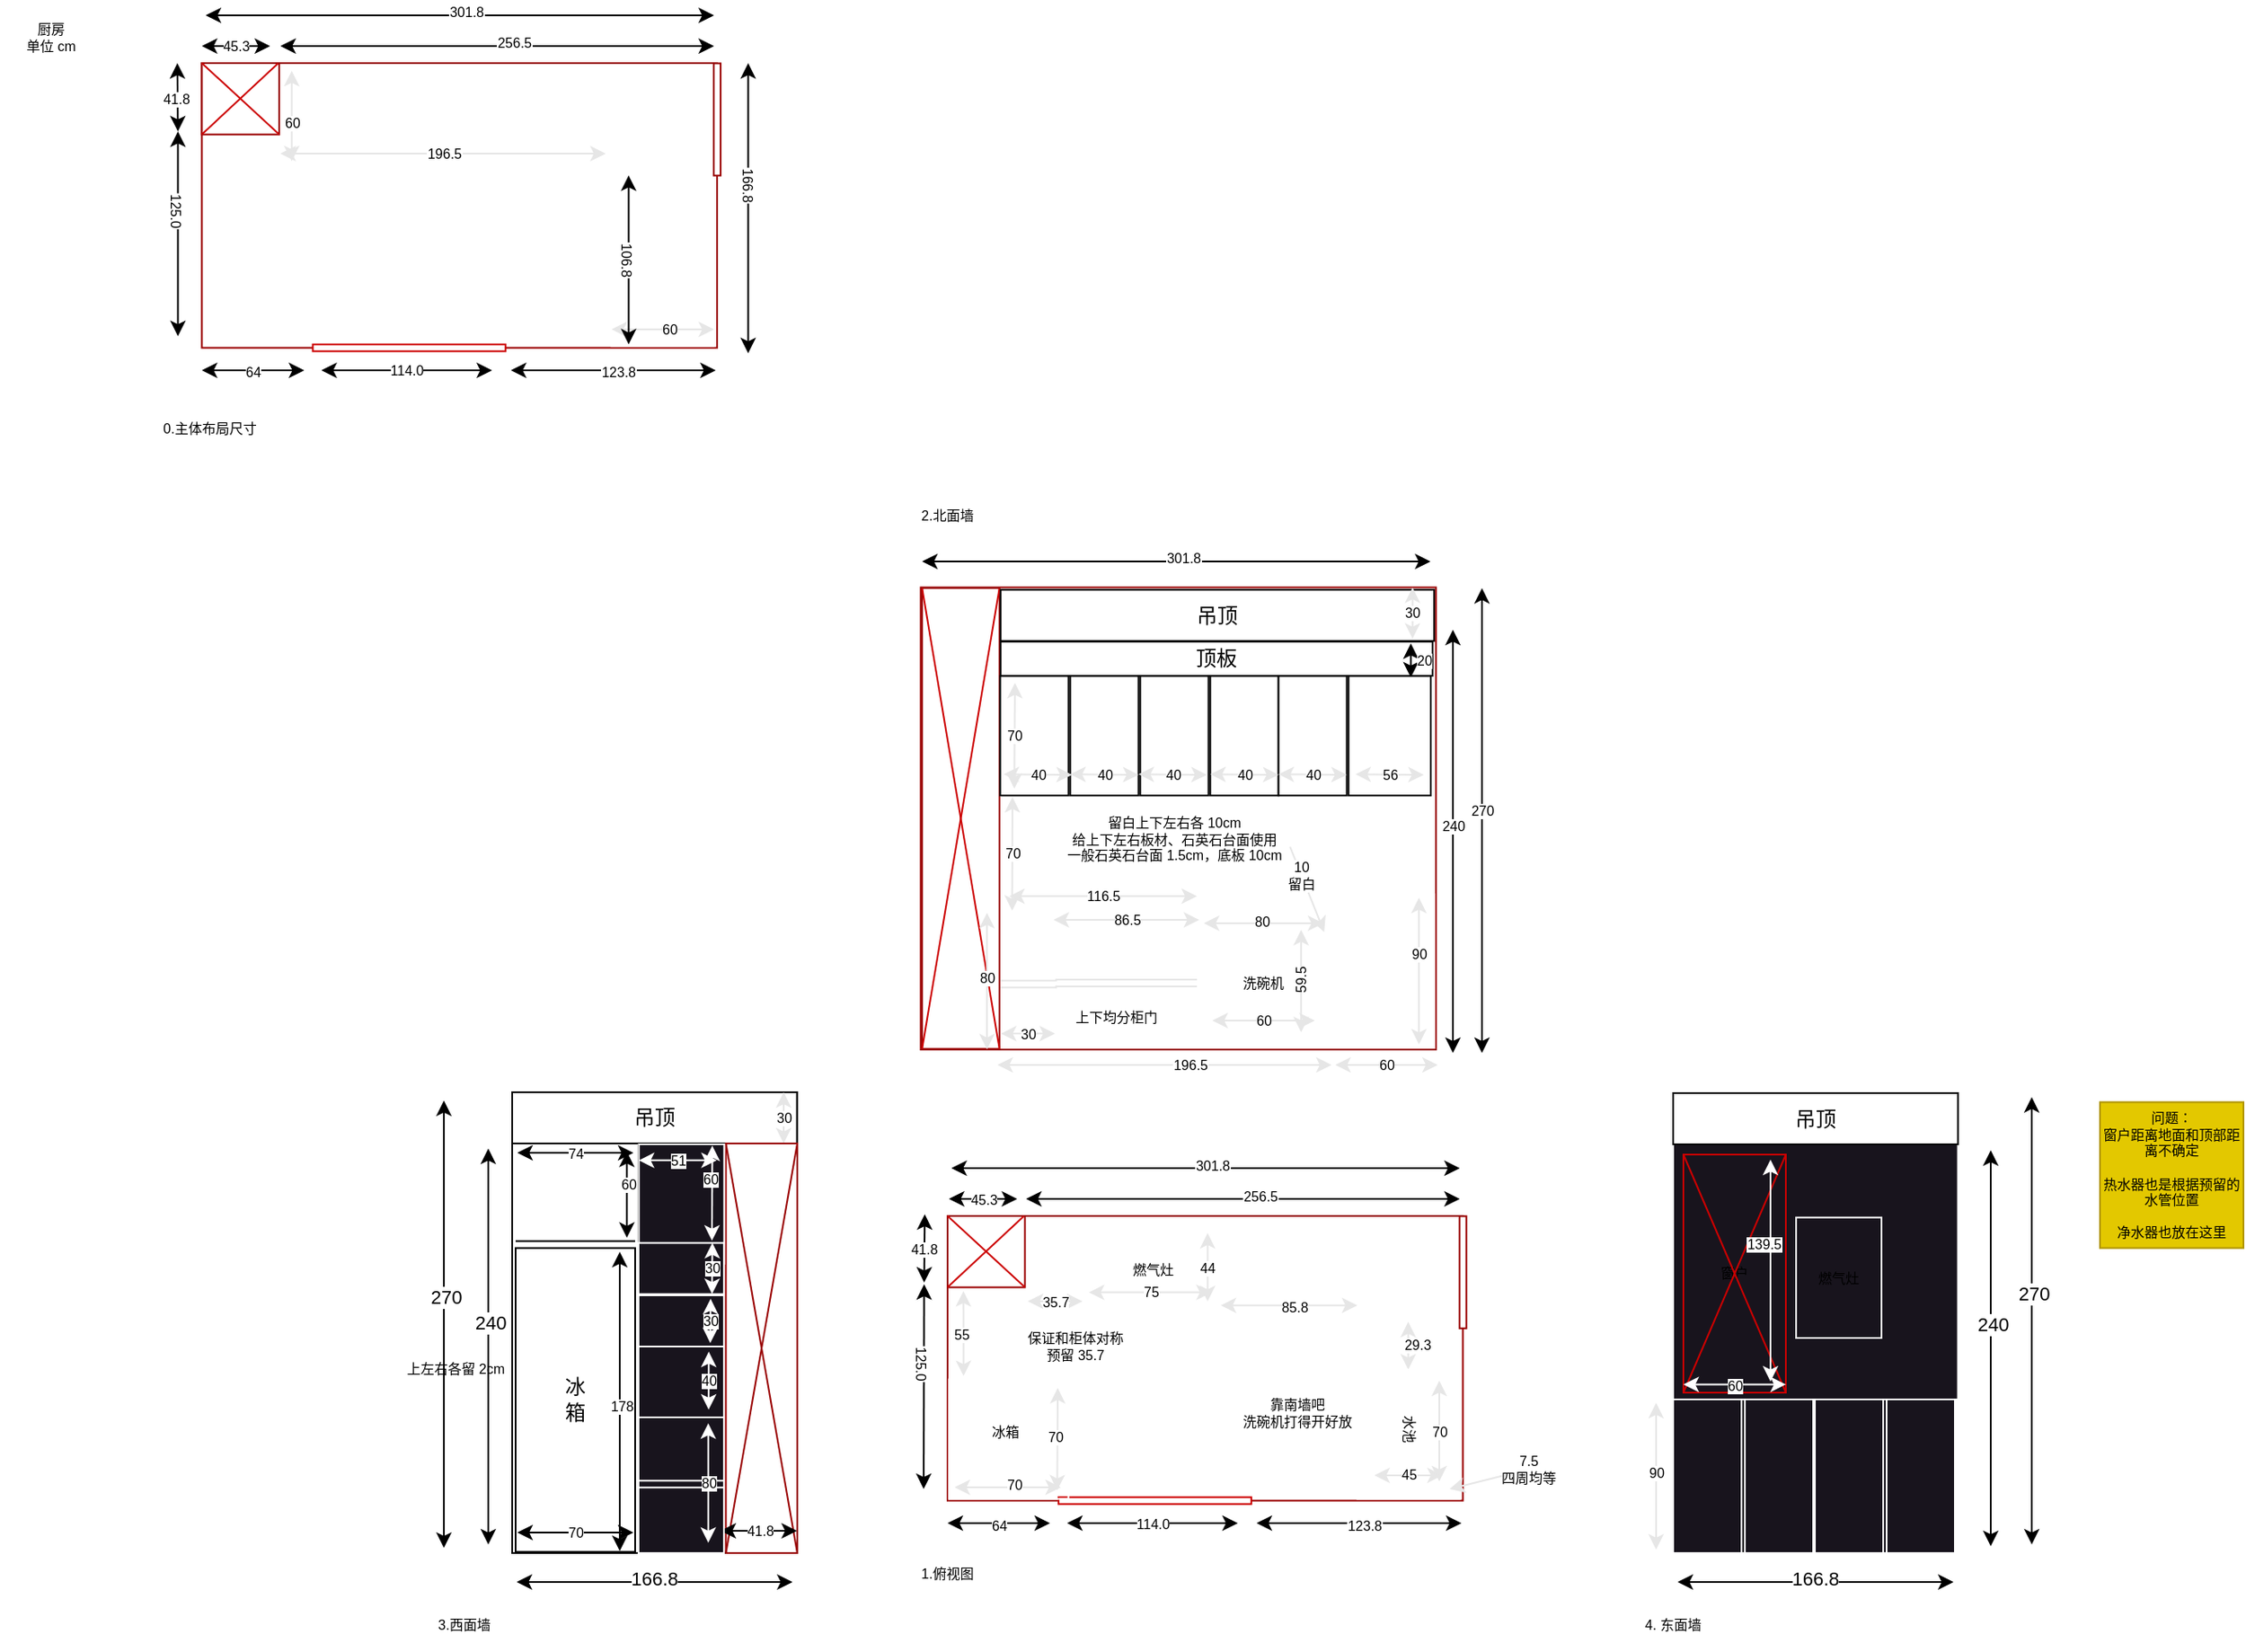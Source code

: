 <mxfile>
    <diagram id="RHcjhhOnquvJtnpEH_JO" name="第 1 页">
        <mxGraphModel dx="1363" dy="1558" grid="1" gridSize="10" guides="1" tooltips="1" connect="1" arrows="1" fold="1" page="1" pageScale="1" pageWidth="827" pageHeight="1169" math="0" shadow="0">
            <root>
                <mxCell id="0"/>
                <mxCell id="1" parent="0"/>
                <mxCell id="208" value="" style="rounded=0;whiteSpace=wrap;html=1;strokeColor=#FFFFFF;fontSize=8;fillColor=none;" parent="1" vertex="1">
                    <mxGeometry x="87.09" y="-103.4" width="30" height="80" as="geometry"/>
                </mxCell>
                <mxCell id="199" value="" style="rounded=0;whiteSpace=wrap;html=1;strokeColor=#FFFFFF;fontSize=8;fillColor=none;movable=1;resizable=1;rotatable=1;deletable=1;editable=1;connectable=1;" parent="1" vertex="1">
                    <mxGeometry x="86.59" y="-103" width="116.5" height="80" as="geometry"/>
                </mxCell>
                <mxCell id="57" value="" style="rounded=0;whiteSpace=wrap;html=1;strokeColor=#FFFFFF;fillColor=none;movable=1;resizable=1;rotatable=1;deletable=1;editable=1;connectable=1;fontSize=8;" parent="1" vertex="1">
                    <mxGeometry x="101" y="76.5" width="254" height="60" as="geometry"/>
                </mxCell>
                <mxCell id="4" value="" style="rounded=0;whiteSpace=wrap;html=1;movable=0;resizable=0;rotatable=0;deletable=0;editable=0;connectable=0;strokeColor=#990000;fillColor=none;fontSize=8;" parent="1" vertex="1">
                    <mxGeometry x="-381.78" y="-600" width="301.8" height="166.8" as="geometry"/>
                </mxCell>
                <mxCell id="45" value="" style="rounded=0;whiteSpace=wrap;html=1;strokeColor=#FFFFFF;fillColor=none;movable=0;resizable=0;rotatable=0;deletable=0;editable=0;connectable=0;fontSize=8;" parent="1" vertex="1">
                    <mxGeometry x="-141.78" y="-599" width="60" height="164.8" as="geometry"/>
                </mxCell>
                <mxCell id="44" value="" style="rounded=0;whiteSpace=wrap;html=1;strokeColor=#FFFFFF;fillColor=none;movable=0;resizable=0;rotatable=0;deletable=0;editable=0;connectable=0;fontSize=8;" parent="1" vertex="1">
                    <mxGeometry x="-335.78" y="-599" width="254" height="60" as="geometry"/>
                </mxCell>
                <mxCell id="3" value="厨房&lt;br style=&quot;font-size: 8px;&quot;&gt;单位 cm" style="text;html=1;strokeColor=none;fillColor=none;align=center;verticalAlign=middle;whiteSpace=wrap;rounded=0;movable=0;resizable=0;rotatable=0;deletable=0;editable=0;connectable=0;fontSize=8;" parent="1" vertex="1">
                    <mxGeometry x="-500" y="-630" width="60" height="30" as="geometry"/>
                </mxCell>
                <mxCell id="6" value="" style="rounded=0;whiteSpace=wrap;html=1;movable=0;resizable=0;rotatable=0;deletable=0;editable=0;connectable=0;strokeColor=#990000;fontSize=8;" parent="1" vertex="1">
                    <mxGeometry x="-381.78" y="-600" width="45.3" height="41.8" as="geometry"/>
                </mxCell>
                <mxCell id="7" value="" style="endArrow=none;html=1;entryX=0.148;entryY=0.001;entryDx=0;entryDy=0;entryPerimeter=0;exitX=0;exitY=1;exitDx=0;exitDy=0;movable=0;resizable=0;rotatable=0;deletable=0;editable=0;connectable=0;strokeColor=#CC0000;fontSize=8;" parent="1" source="6" target="4" edge="1">
                    <mxGeometry width="50" height="50" relative="1" as="geometry">
                        <mxPoint x="-381.78" y="-540" as="sourcePoint"/>
                        <mxPoint x="-331.78" y="-590" as="targetPoint"/>
                    </mxGeometry>
                </mxCell>
                <mxCell id="8" value="" style="endArrow=none;html=1;entryX=1;entryY=1;entryDx=0;entryDy=0;exitX=0;exitY=0;exitDx=0;exitDy=0;movable=0;resizable=0;rotatable=0;deletable=0;editable=0;connectable=0;strokeColor=#CC0000;fontSize=8;" parent="1" source="6" target="6" edge="1">
                    <mxGeometry width="50" height="50" relative="1" as="geometry">
                        <mxPoint x="-371.78" y="-544.7" as="sourcePoint"/>
                        <mxPoint x="-327.114" y="-589.833" as="targetPoint"/>
                    </mxGeometry>
                </mxCell>
                <mxCell id="9" value="" style="rounded=0;whiteSpace=wrap;html=1;movable=0;resizable=0;rotatable=0;deletable=0;editable=0;connectable=0;strokeColor=#CC0000;fontSize=8;" parent="1" vertex="1">
                    <mxGeometry x="-316.78" y="-435.2" width="112.9" height="4" as="geometry"/>
                </mxCell>
                <mxCell id="11" value="" style="rounded=0;whiteSpace=wrap;html=1;rotation=-90;movable=0;resizable=0;rotatable=0;deletable=0;editable=0;connectable=0;strokeColor=#990000;fontSize=8;" parent="1" vertex="1">
                    <mxGeometry x="-112.78" y="-569" width="65.7" height="4" as="geometry"/>
                </mxCell>
                <mxCell id="21" value="" style="endArrow=classic;startArrow=classic;html=1;movable=0;resizable=0;rotatable=0;deletable=0;editable=0;connectable=0;fontSize=8;" parent="1" edge="1">
                    <mxGeometry width="50" height="50" relative="1" as="geometry">
                        <mxPoint x="-381.78" y="-420" as="sourcePoint"/>
                        <mxPoint x="-321.78" y="-420" as="targetPoint"/>
                    </mxGeometry>
                </mxCell>
                <mxCell id="22" value="64" style="edgeLabel;html=1;align=center;verticalAlign=middle;resizable=0;points=[];movable=0;rotatable=0;deletable=0;editable=0;connectable=0;fontSize=8;" parent="21" vertex="1" connectable="0">
                    <mxGeometry x="0.233" y="-1" relative="1" as="geometry">
                        <mxPoint x="-7" as="offset"/>
                    </mxGeometry>
                </mxCell>
                <mxCell id="24" value="" style="endArrow=classic;startArrow=classic;html=1;movable=0;resizable=0;rotatable=0;deletable=0;editable=0;connectable=0;fontSize=8;" parent="1" edge="1">
                    <mxGeometry width="50" height="50" relative="1" as="geometry">
                        <mxPoint x="-379.55" y="-628" as="sourcePoint"/>
                        <mxPoint x="-81.78" y="-628" as="targetPoint"/>
                    </mxGeometry>
                </mxCell>
                <mxCell id="25" value="301.8" style="edgeLabel;html=1;align=center;verticalAlign=middle;resizable=0;points=[];movable=0;rotatable=0;deletable=0;editable=0;connectable=0;fontSize=8;" parent="24" vertex="1" connectable="0">
                    <mxGeometry x="-0.285" y="1" relative="1" as="geometry">
                        <mxPoint x="46" y="-1" as="offset"/>
                    </mxGeometry>
                </mxCell>
                <mxCell id="26" value="" style="endArrow=classic;startArrow=classic;html=1;movable=0;resizable=0;rotatable=0;deletable=0;editable=0;connectable=0;fontSize=8;" parent="1" edge="1">
                    <mxGeometry width="50" height="50" relative="1" as="geometry">
                        <mxPoint x="-61.78" y="-430" as="sourcePoint"/>
                        <mxPoint x="-61.78" y="-600" as="targetPoint"/>
                    </mxGeometry>
                </mxCell>
                <mxCell id="27" value="166.8" style="edgeLabel;html=1;align=center;verticalAlign=middle;resizable=0;points=[];rotation=90;movable=0;rotatable=0;deletable=0;editable=0;connectable=0;fontSize=8;" parent="26" vertex="1" connectable="0">
                    <mxGeometry x="0.163" relative="1" as="geometry">
                        <mxPoint as="offset"/>
                    </mxGeometry>
                </mxCell>
                <mxCell id="29" value="" style="endArrow=classic;startArrow=classic;html=1;movable=0;resizable=0;rotatable=0;deletable=0;editable=0;connectable=0;fontSize=8;" parent="1" edge="1">
                    <mxGeometry width="50" height="50" relative="1" as="geometry">
                        <mxPoint x="-200.78" y="-420" as="sourcePoint"/>
                        <mxPoint x="-80.78" y="-420" as="targetPoint"/>
                    </mxGeometry>
                </mxCell>
                <mxCell id="30" value="123.8" style="edgeLabel;html=1;align=center;verticalAlign=middle;resizable=0;points=[];movable=0;rotatable=0;deletable=0;editable=0;connectable=0;fontSize=8;" parent="29" vertex="1" connectable="0">
                    <mxGeometry x="0.256" y="-1" relative="1" as="geometry">
                        <mxPoint x="-13" as="offset"/>
                    </mxGeometry>
                </mxCell>
                <mxCell id="31" value="114.0" style="endArrow=classic;startArrow=classic;html=1;movable=0;resizable=0;rotatable=0;deletable=0;editable=0;connectable=0;fontSize=8;" parent="1" edge="1">
                    <mxGeometry width="50" height="50" relative="1" as="geometry">
                        <mxPoint x="-311.78" y="-420" as="sourcePoint"/>
                        <mxPoint x="-211.78" y="-420" as="targetPoint"/>
                    </mxGeometry>
                </mxCell>
                <mxCell id="32" value="" style="endArrow=classic;startArrow=classic;html=1;movable=0;resizable=0;rotatable=0;deletable=0;editable=0;connectable=0;fontSize=8;" parent="1" edge="1">
                    <mxGeometry width="50" height="50" relative="1" as="geometry">
                        <mxPoint x="-395.78" y="-440" as="sourcePoint"/>
                        <mxPoint x="-395.78" y="-560" as="targetPoint"/>
                    </mxGeometry>
                </mxCell>
                <mxCell id="33" value="125.0" style="edgeLabel;html=1;align=center;verticalAlign=middle;resizable=0;points=[];rotation=90;movable=0;rotatable=0;deletable=0;editable=0;connectable=0;fontSize=8;" parent="32" vertex="1" connectable="0">
                    <mxGeometry x="0.23" y="1" relative="1" as="geometry">
                        <mxPoint as="offset"/>
                    </mxGeometry>
                </mxCell>
                <mxCell id="42" value="" style="endArrow=classic;startArrow=classic;html=1;movable=0;resizable=0;rotatable=0;deletable=0;editable=0;connectable=0;fontSize=8;" parent="1" edge="1">
                    <mxGeometry width="50" height="50" relative="1" as="geometry">
                        <mxPoint x="-395.78" y="-560" as="sourcePoint"/>
                        <mxPoint x="-396.13" y="-600" as="targetPoint"/>
                    </mxGeometry>
                </mxCell>
                <mxCell id="43" value="41.8" style="edgeLabel;html=1;align=center;verticalAlign=middle;resizable=0;points=[];rotation=0;movable=0;rotatable=0;deletable=0;editable=0;connectable=0;fontSize=8;" parent="42" vertex="1" connectable="0">
                    <mxGeometry x="0.23" y="1" relative="1" as="geometry">
                        <mxPoint y="5" as="offset"/>
                    </mxGeometry>
                </mxCell>
                <mxCell id="46" value="60" style="endArrow=classic;startArrow=classic;html=1;strokeColor=#E6E6E6;movable=0;resizable=0;rotatable=0;deletable=0;editable=0;connectable=0;fontSize=8;" parent="1" edge="1">
                    <mxGeometry x="-0.132" width="50" height="50" relative="1" as="geometry">
                        <mxPoint x="-329.13" y="-542.5" as="sourcePoint"/>
                        <mxPoint x="-329.13" y="-595.5" as="targetPoint"/>
                        <mxPoint as="offset"/>
                    </mxGeometry>
                </mxCell>
                <mxCell id="48" value="" style="endArrow=classic;startArrow=classic;html=1;movable=0;resizable=0;rotatable=0;deletable=0;editable=0;connectable=0;fontSize=8;" parent="1" edge="1">
                    <mxGeometry width="50" height="50" relative="1" as="geometry">
                        <mxPoint x="-335.78" y="-610" as="sourcePoint"/>
                        <mxPoint x="-81.78" y="-610" as="targetPoint"/>
                    </mxGeometry>
                </mxCell>
                <mxCell id="49" value="256.5" style="edgeLabel;html=1;align=center;verticalAlign=middle;resizable=0;points=[];movable=0;rotatable=0;deletable=0;editable=0;connectable=0;fontSize=8;" parent="48" vertex="1" connectable="0">
                    <mxGeometry x="-0.285" y="1" relative="1" as="geometry">
                        <mxPoint x="46" y="-1" as="offset"/>
                    </mxGeometry>
                </mxCell>
                <mxCell id="50" value="196.5" style="endArrow=classic;startArrow=classic;html=1;strokeColor=#E6E6E6;movable=0;resizable=0;rotatable=0;deletable=0;editable=0;connectable=0;fontSize=8;" parent="1" edge="1">
                    <mxGeometry width="50" height="50" relative="1" as="geometry">
                        <mxPoint x="-335.78" y="-547" as="sourcePoint"/>
                        <mxPoint x="-145.23" y="-547" as="targetPoint"/>
                    </mxGeometry>
                </mxCell>
                <mxCell id="51" value="60" style="endArrow=classic;startArrow=classic;html=1;strokeColor=#E6E6E6;movable=0;resizable=0;rotatable=0;deletable=0;editable=0;connectable=0;fontSize=8;" parent="1" edge="1">
                    <mxGeometry x="-0.132" width="50" height="50" relative="1" as="geometry">
                        <mxPoint x="-81.78" y="-444" as="sourcePoint"/>
                        <mxPoint x="-141.78" y="-444" as="targetPoint"/>
                        <mxPoint as="offset"/>
                    </mxGeometry>
                </mxCell>
                <mxCell id="53" value="" style="endArrow=classic;startArrow=classic;html=1;movable=0;resizable=0;rotatable=0;deletable=0;editable=0;connectable=0;fontSize=8;" parent="1" edge="1">
                    <mxGeometry width="50" height="50" relative="1" as="geometry">
                        <mxPoint x="-131.78" y="-435.2" as="sourcePoint"/>
                        <mxPoint x="-131.78" y="-534.2" as="targetPoint"/>
                    </mxGeometry>
                </mxCell>
                <mxCell id="54" value="106.8" style="edgeLabel;html=1;align=center;verticalAlign=middle;resizable=0;points=[];rotation=90;movable=0;rotatable=0;deletable=0;editable=0;connectable=0;fontSize=8;" parent="53" vertex="1" connectable="0">
                    <mxGeometry x="0.23" y="1" relative="1" as="geometry">
                        <mxPoint y="11" as="offset"/>
                    </mxGeometry>
                </mxCell>
                <mxCell id="55" value="" style="rounded=0;whiteSpace=wrap;html=1;movable=1;resizable=1;rotatable=1;deletable=1;editable=1;connectable=1;strokeColor=#990000;fillColor=none;fontSize=8;" parent="1" vertex="1">
                    <mxGeometry x="55.0" y="75.5" width="301.8" height="166.8" as="geometry"/>
                </mxCell>
                <mxCell id="56" value="" style="rounded=0;whiteSpace=wrap;html=1;strokeColor=#FFFFFF;fillColor=none;movable=1;resizable=1;rotatable=1;deletable=1;editable=1;connectable=1;fontSize=8;" parent="1" vertex="1">
                    <mxGeometry x="295" y="76.5" width="60" height="164.8" as="geometry"/>
                </mxCell>
                <mxCell id="58" value="" style="rounded=0;whiteSpace=wrap;html=1;movable=1;resizable=1;rotatable=1;deletable=1;editable=1;connectable=1;strokeColor=#990000;fontSize=8;" parent="1" vertex="1">
                    <mxGeometry x="55.0" y="75.5" width="45.3" height="41.8" as="geometry"/>
                </mxCell>
                <mxCell id="59" value="" style="endArrow=none;html=1;entryX=0.148;entryY=0.001;entryDx=0;entryDy=0;entryPerimeter=0;exitX=0;exitY=1;exitDx=0;exitDy=0;movable=1;resizable=1;rotatable=1;deletable=1;editable=1;connectable=1;strokeColor=#CC0000;fontSize=8;" parent="1" source="58" target="55" edge="1">
                    <mxGeometry width="50" height="50" relative="1" as="geometry">
                        <mxPoint x="55.0" y="135.5" as="sourcePoint"/>
                        <mxPoint x="105.0" y="85.5" as="targetPoint"/>
                    </mxGeometry>
                </mxCell>
                <mxCell id="60" value="" style="endArrow=none;html=1;entryX=1;entryY=1;entryDx=0;entryDy=0;exitX=0;exitY=0;exitDx=0;exitDy=0;movable=1;resizable=1;rotatable=1;deletable=1;editable=1;connectable=1;strokeColor=#CC0000;fontSize=8;" parent="1" source="58" target="58" edge="1">
                    <mxGeometry width="50" height="50" relative="1" as="geometry">
                        <mxPoint x="65.0" y="130.8" as="sourcePoint"/>
                        <mxPoint x="109.666" y="85.667" as="targetPoint"/>
                    </mxGeometry>
                </mxCell>
                <mxCell id="61" value="" style="rounded=0;whiteSpace=wrap;html=1;movable=1;resizable=1;rotatable=1;deletable=1;editable=1;connectable=1;strokeColor=#CC0000;fontSize=8;" parent="1" vertex="1">
                    <mxGeometry x="120" y="240.3" width="112.9" height="4" as="geometry"/>
                </mxCell>
                <mxCell id="62" value="" style="rounded=0;whiteSpace=wrap;html=1;rotation=-90;movable=1;resizable=1;rotatable=1;deletable=1;editable=1;connectable=1;strokeColor=#990000;fontSize=8;" parent="1" vertex="1">
                    <mxGeometry x="324" y="106.5" width="65.7" height="4" as="geometry"/>
                </mxCell>
                <mxCell id="63" value="" style="endArrow=classic;startArrow=classic;html=1;movable=1;resizable=1;rotatable=1;deletable=1;editable=1;connectable=1;fontSize=8;" parent="1" edge="1">
                    <mxGeometry width="50" height="50" relative="1" as="geometry">
                        <mxPoint x="55.0" y="255.5" as="sourcePoint"/>
                        <mxPoint x="115" y="255.5" as="targetPoint"/>
                    </mxGeometry>
                </mxCell>
                <mxCell id="64" value="64" style="edgeLabel;html=1;align=center;verticalAlign=middle;resizable=1;points=[];movable=1;rotatable=1;deletable=1;editable=1;connectable=1;fontSize=8;" parent="63" vertex="1" connectable="0">
                    <mxGeometry x="0.233" y="-1" relative="1" as="geometry">
                        <mxPoint x="-7" as="offset"/>
                    </mxGeometry>
                </mxCell>
                <mxCell id="65" value="" style="endArrow=classic;startArrow=classic;html=1;movable=1;resizable=1;rotatable=1;deletable=1;editable=1;connectable=1;fontSize=8;" parent="1" edge="1">
                    <mxGeometry width="50" height="50" relative="1" as="geometry">
                        <mxPoint x="57.23" y="47.5" as="sourcePoint"/>
                        <mxPoint x="355" y="47.5" as="targetPoint"/>
                    </mxGeometry>
                </mxCell>
                <mxCell id="66" value="301.8" style="edgeLabel;html=1;align=center;verticalAlign=middle;resizable=1;points=[];movable=1;rotatable=1;deletable=1;editable=1;connectable=1;fontSize=8;" parent="65" vertex="1" connectable="0">
                    <mxGeometry x="-0.285" y="1" relative="1" as="geometry">
                        <mxPoint x="46" y="-1" as="offset"/>
                    </mxGeometry>
                </mxCell>
                <mxCell id="69" value="" style="endArrow=classic;startArrow=classic;html=1;movable=1;resizable=1;rotatable=1;deletable=1;editable=1;connectable=1;fontSize=8;" parent="1" edge="1">
                    <mxGeometry width="50" height="50" relative="1" as="geometry">
                        <mxPoint x="236.0" y="255.5" as="sourcePoint"/>
                        <mxPoint x="356" y="255.5" as="targetPoint"/>
                    </mxGeometry>
                </mxCell>
                <mxCell id="70" value="123.8" style="edgeLabel;html=1;align=center;verticalAlign=middle;resizable=1;points=[];movable=1;rotatable=1;deletable=1;editable=1;connectable=1;fontSize=8;" parent="69" vertex="1" connectable="0">
                    <mxGeometry x="0.256" y="-1" relative="1" as="geometry">
                        <mxPoint x="-13" as="offset"/>
                    </mxGeometry>
                </mxCell>
                <mxCell id="71" value="114.0" style="endArrow=classic;startArrow=classic;html=1;movable=1;resizable=1;rotatable=1;deletable=1;editable=1;connectable=1;fontSize=8;" parent="1" edge="1">
                    <mxGeometry width="50" height="50" relative="1" as="geometry">
                        <mxPoint x="125" y="255.5" as="sourcePoint"/>
                        <mxPoint x="225.0" y="255.5" as="targetPoint"/>
                    </mxGeometry>
                </mxCell>
                <mxCell id="72" value="" style="endArrow=classic;startArrow=classic;html=1;movable=1;resizable=1;rotatable=1;deletable=1;editable=1;connectable=1;fontSize=8;" parent="1" edge="1">
                    <mxGeometry width="50" height="50" relative="1" as="geometry">
                        <mxPoint x="41" y="235.5" as="sourcePoint"/>
                        <mxPoint x="41.28" y="115.5" as="targetPoint"/>
                    </mxGeometry>
                </mxCell>
                <mxCell id="73" value="125.0" style="edgeLabel;html=1;align=center;verticalAlign=middle;resizable=1;points=[];rotation=90;movable=1;rotatable=1;deletable=1;editable=1;connectable=1;fontSize=8;" parent="72" vertex="1" connectable="0">
                    <mxGeometry x="0.23" y="1" relative="1" as="geometry">
                        <mxPoint as="offset"/>
                    </mxGeometry>
                </mxCell>
                <mxCell id="74" value="" style="endArrow=classic;startArrow=classic;html=1;movable=1;resizable=1;rotatable=1;deletable=1;editable=1;connectable=1;fontSize=8;" parent="1" edge="1">
                    <mxGeometry width="50" height="50" relative="1" as="geometry">
                        <mxPoint x="41.28" y="114.5" as="sourcePoint"/>
                        <mxPoint x="41.65" y="74.5" as="targetPoint"/>
                    </mxGeometry>
                </mxCell>
                <mxCell id="75" value="41.8" style="edgeLabel;html=1;align=center;verticalAlign=middle;resizable=1;points=[];rotation=0;movable=1;rotatable=1;deletable=1;editable=1;connectable=1;fontSize=8;" parent="74" vertex="1" connectable="0">
                    <mxGeometry x="0.23" y="1" relative="1" as="geometry">
                        <mxPoint y="5" as="offset"/>
                    </mxGeometry>
                </mxCell>
                <mxCell id="77" value="" style="endArrow=classic;startArrow=classic;html=1;movable=1;resizable=1;rotatable=1;deletable=1;editable=1;connectable=1;fontSize=8;" parent="1" edge="1">
                    <mxGeometry width="50" height="50" relative="1" as="geometry">
                        <mxPoint x="101.0" y="65.5" as="sourcePoint"/>
                        <mxPoint x="355" y="65.5" as="targetPoint"/>
                    </mxGeometry>
                </mxCell>
                <mxCell id="78" value="256.5" style="edgeLabel;html=1;align=center;verticalAlign=middle;resizable=1;points=[];movable=1;rotatable=1;deletable=1;editable=1;connectable=1;fontSize=8;" parent="77" vertex="1" connectable="0">
                    <mxGeometry x="-0.285" y="1" relative="1" as="geometry">
                        <mxPoint x="46" y="-1" as="offset"/>
                    </mxGeometry>
                </mxCell>
                <mxCell id="89" value="" style="endArrow=classic;startArrow=classic;html=1;strokeColor=#E6E6E6;movable=1;resizable=1;rotatable=1;deletable=1;editable=1;connectable=1;fontSize=8;" parent="1" edge="1">
                    <mxGeometry width="50" height="50" relative="1" as="geometry">
                        <mxPoint x="64.37" y="169.3" as="sourcePoint"/>
                        <mxPoint x="64.28" y="119.5" as="targetPoint"/>
                    </mxGeometry>
                </mxCell>
                <mxCell id="90" value="55" style="edgeLabel;html=1;align=center;verticalAlign=middle;resizable=1;points=[];movable=1;rotatable=1;deletable=1;editable=1;connectable=1;fontSize=8;" parent="89" vertex="1" connectable="0">
                    <mxGeometry x="0.246" y="-1" relative="1" as="geometry">
                        <mxPoint x="-3" y="6" as="offset"/>
                    </mxGeometry>
                </mxCell>
                <mxCell id="92" value="" style="endArrow=classic;startArrow=classic;html=1;movable=0;resizable=0;rotatable=0;deletable=0;editable=0;connectable=0;fontSize=8;" parent="1" edge="1">
                    <mxGeometry width="50" height="50" relative="1" as="geometry">
                        <mxPoint x="-341.78" y="-610" as="sourcePoint"/>
                        <mxPoint x="-381.78" y="-610" as="targetPoint"/>
                    </mxGeometry>
                </mxCell>
                <mxCell id="93" value="45.3" style="edgeLabel;html=1;align=center;verticalAlign=middle;resizable=0;points=[];rotation=0;movable=0;rotatable=0;deletable=0;editable=0;connectable=0;fontSize=8;" parent="92" vertex="1" connectable="0">
                    <mxGeometry x="0.23" y="1" relative="1" as="geometry">
                        <mxPoint x="4" y="-1" as="offset"/>
                    </mxGeometry>
                </mxCell>
                <mxCell id="94" value="" style="endArrow=classic;startArrow=classic;html=1;movable=1;resizable=1;rotatable=1;deletable=1;editable=1;connectable=1;fontSize=8;" parent="1" edge="1">
                    <mxGeometry width="50" height="50" relative="1" as="geometry">
                        <mxPoint x="95.78" y="65.5" as="sourcePoint"/>
                        <mxPoint x="55.78" y="65.5" as="targetPoint"/>
                    </mxGeometry>
                </mxCell>
                <mxCell id="95" value="45.3" style="edgeLabel;html=1;align=center;verticalAlign=middle;resizable=1;points=[];rotation=0;movable=1;rotatable=1;deletable=1;editable=1;connectable=1;fontSize=8;" parent="94" vertex="1" connectable="0">
                    <mxGeometry x="0.23" y="1" relative="1" as="geometry">
                        <mxPoint x="4" y="-1" as="offset"/>
                    </mxGeometry>
                </mxCell>
                <mxCell id="97" value="35.7" style="endArrow=classic;startArrow=classic;html=1;strokeColor=#E6E6E6;movable=1;resizable=1;rotatable=1;deletable=1;editable=1;connectable=1;fontSize=8;" parent="1" edge="1">
                    <mxGeometry width="50" height="50" relative="1" as="geometry">
                        <mxPoint x="102" y="125.5" as="sourcePoint"/>
                        <mxPoint x="134" y="125.5" as="targetPoint"/>
                    </mxGeometry>
                </mxCell>
                <mxCell id="108" value="" style="endArrow=classic;html=1;strokeColor=#E6E6E6;movable=1;resizable=1;rotatable=1;deletable=1;editable=1;connectable=1;fontSize=8;verticalAlign=middle;" parent="1" edge="1">
                    <mxGeometry width="50" height="50" relative="1" as="geometry">
                        <mxPoint x="389" y="225.5" as="sourcePoint"/>
                        <mxPoint x="349" y="235.5" as="targetPoint"/>
                    </mxGeometry>
                </mxCell>
                <mxCell id="109" value="7.5&lt;br style=&quot;font-size: 8px;&quot;&gt;四周均等" style="edgeLabel;html=1;align=center;verticalAlign=middle;resizable=1;points=[];movable=1;rotatable=1;deletable=1;editable=1;connectable=1;fontSize=8;" parent="108" vertex="1" connectable="0">
                    <mxGeometry x="-0.438" y="1" relative="1" as="geometry">
                        <mxPoint x="17" y="-6" as="offset"/>
                    </mxGeometry>
                </mxCell>
                <mxCell id="111" value="29.3" style="endArrow=classic;startArrow=classic;html=1;strokeColor=#E6E6E6;movable=1;resizable=1;rotatable=1;deletable=1;editable=1;connectable=1;fontSize=8;" parent="1" edge="1">
                    <mxGeometry x="0.057" y="-5" width="50" height="50" relative="1" as="geometry">
                        <mxPoint x="324.81" y="165.5" as="sourcePoint"/>
                        <mxPoint x="324.81" y="137.5" as="targetPoint"/>
                        <Array as="points">
                            <mxPoint x="324.81" y="158.5"/>
                        </Array>
                        <mxPoint as="offset"/>
                    </mxGeometry>
                </mxCell>
                <mxCell id="143" value="" style="rounded=0;whiteSpace=wrap;html=1;movable=1;resizable=1;rotatable=1;deletable=1;editable=1;connectable=1;strokeColor=#990000;fillColor=none;fontSize=8;" parent="1" vertex="1">
                    <mxGeometry x="39.29" y="-292.8" width="301.8" height="270.8" as="geometry"/>
                </mxCell>
                <mxCell id="146" value="" style="rounded=0;whiteSpace=wrap;html=1;movable=1;resizable=1;rotatable=1;deletable=1;editable=1;connectable=1;strokeColor=#990000;fontSize=8;" parent="1" vertex="1">
                    <mxGeometry x="40.09" y="-292.4" width="45.3" height="270" as="geometry"/>
                </mxCell>
                <mxCell id="147" value="" style="endArrow=none;html=1;exitX=0;exitY=1;exitDx=0;exitDy=0;movable=1;resizable=1;rotatable=1;deletable=1;editable=1;connectable=1;strokeColor=#CC0000;entryX=1;entryY=0;entryDx=0;entryDy=0;fontSize=8;" parent="1" source="146" target="146" edge="1">
                    <mxGeometry width="50" height="50" relative="1" as="geometry">
                        <mxPoint x="39.29" y="-128" as="sourcePoint"/>
                        <mxPoint x="81.09" y="-288" as="targetPoint"/>
                    </mxGeometry>
                </mxCell>
                <mxCell id="148" value="" style="endArrow=none;html=1;entryX=1;entryY=1;entryDx=0;entryDy=0;exitX=0;exitY=0;exitDx=0;exitDy=0;movable=1;resizable=1;rotatable=1;deletable=1;editable=1;connectable=1;strokeColor=#CC0000;fontSize=8;" parent="1" source="146" target="146" edge="1">
                    <mxGeometry width="50" height="50" relative="1" as="geometry">
                        <mxPoint x="49.29" y="-132.7" as="sourcePoint"/>
                        <mxPoint x="93.956" y="-177.833" as="targetPoint"/>
                    </mxGeometry>
                </mxCell>
                <mxCell id="173" value="" style="rounded=0;whiteSpace=wrap;html=1;strokeColor=#FFFFFF;fillColor=none;movable=1;resizable=1;rotatable=1;deletable=1;editable=1;connectable=1;fontSize=8;" parent="1" vertex="1">
                    <mxGeometry x="86.59" y="-103" width="193" height="80" as="geometry"/>
                </mxCell>
                <mxCell id="176" value="" style="endArrow=classic;startArrow=classic;html=1;movable=1;resizable=1;rotatable=1;deletable=1;editable=1;connectable=1;fontSize=8;" parent="1" edge="1">
                    <mxGeometry width="50" height="50" relative="1" as="geometry">
                        <mxPoint x="40.09" y="-308" as="sourcePoint"/>
                        <mxPoint x="337.86" y="-308" as="targetPoint"/>
                    </mxGeometry>
                </mxCell>
                <mxCell id="177" value="301.8" style="edgeLabel;html=1;align=center;verticalAlign=middle;resizable=1;points=[];movable=1;rotatable=1;deletable=1;editable=1;connectable=1;fontSize=8;" parent="176" vertex="1" connectable="0">
                    <mxGeometry x="-0.285" y="1" relative="1" as="geometry">
                        <mxPoint x="46" y="-1" as="offset"/>
                    </mxGeometry>
                </mxCell>
                <mxCell id="178" value="" style="endArrow=classic;startArrow=classic;html=1;movable=1;resizable=1;rotatable=1;deletable=1;editable=1;connectable=1;fontSize=8;" parent="1" edge="1">
                    <mxGeometry width="50" height="50" relative="1" as="geometry">
                        <mxPoint x="368" y="-20" as="sourcePoint"/>
                        <mxPoint x="368" y="-292.4" as="targetPoint"/>
                    </mxGeometry>
                </mxCell>
                <mxCell id="179" value="270" style="edgeLabel;html=1;align=center;verticalAlign=middle;resizable=1;points=[];movable=1;rotatable=1;deletable=1;editable=1;connectable=1;fontSize=8;" parent="178" vertex="1" connectable="0">
                    <mxGeometry x="-0.285" y="1" relative="1" as="geometry">
                        <mxPoint x="1" y="-45" as="offset"/>
                    </mxGeometry>
                </mxCell>
                <mxCell id="180" value="" style="rounded=0;whiteSpace=wrap;html=1;strokeColor=#FFFFFF;fillColor=none;movable=1;resizable=1;rotatable=1;deletable=1;editable=1;connectable=1;fontSize=8;" parent="1" vertex="1">
                    <mxGeometry x="280.59" y="-113" width="59.5" height="90" as="geometry"/>
                </mxCell>
                <mxCell id="183" value="" style="endArrow=classic;startArrow=classic;html=1;strokeColor=#E6E6E6;movable=1;resizable=1;rotatable=1;deletable=1;editable=1;connectable=1;fontSize=8;" parent="1" edge="1">
                    <mxGeometry width="50" height="50" relative="1" as="geometry">
                        <mxPoint x="331.09" y="-25.0" as="sourcePoint"/>
                        <mxPoint x="331.09" y="-111" as="targetPoint"/>
                    </mxGeometry>
                </mxCell>
                <mxCell id="184" value="90" style="edgeLabel;html=1;align=center;verticalAlign=middle;resizable=1;points=[];movable=1;rotatable=1;deletable=1;editable=1;connectable=1;fontSize=8;" parent="183" vertex="1" connectable="0">
                    <mxGeometry x="0.232" relative="1" as="geometry">
                        <mxPoint as="offset"/>
                    </mxGeometry>
                </mxCell>
                <mxCell id="186" value="" style="endArrow=classic;startArrow=classic;html=1;strokeColor=#E6E6E6;movable=1;resizable=1;rotatable=1;deletable=1;editable=1;connectable=1;fontSize=8;" parent="1" edge="1">
                    <mxGeometry width="50" height="50" relative="1" as="geometry">
                        <mxPoint x="84.24" y="-13" as="sourcePoint"/>
                        <mxPoint x="279.94" y="-13" as="targetPoint"/>
                    </mxGeometry>
                </mxCell>
                <mxCell id="187" value="196.5" style="edgeLabel;html=1;align=center;verticalAlign=middle;resizable=1;points=[];movable=1;rotatable=1;deletable=1;editable=1;connectable=1;fontSize=8;" parent="186" vertex="1" connectable="0">
                    <mxGeometry x="0.129" relative="1" as="geometry">
                        <mxPoint x="2" as="offset"/>
                    </mxGeometry>
                </mxCell>
                <mxCell id="188" value="60" style="endArrow=classic;startArrow=classic;html=1;strokeColor=#E6E6E6;movable=1;resizable=1;rotatable=1;deletable=1;editable=1;connectable=1;fontSize=8;" parent="1" edge="1">
                    <mxGeometry width="50" height="50" relative="1" as="geometry">
                        <mxPoint x="282.09" y="-13" as="sourcePoint"/>
                        <mxPoint x="342.09" y="-13" as="targetPoint"/>
                    </mxGeometry>
                </mxCell>
                <mxCell id="190" value="洗碗机" style="rounded=0;whiteSpace=wrap;html=1;strokeColor=#FFFFFF;fillColor=none;movable=1;resizable=1;rotatable=1;deletable=1;editable=1;connectable=1;fontSize=8;" parent="1" vertex="1">
                    <mxGeometry x="210.09" y="-90.85" width="60" height="59.5" as="geometry"/>
                </mxCell>
                <mxCell id="191" value="60" style="endArrow=classic;startArrow=classic;html=1;strokeColor=#E6E6E6;movable=1;resizable=1;rotatable=1;deletable=1;editable=1;connectable=1;fontSize=8;" parent="1" edge="1">
                    <mxGeometry width="50" height="50" relative="1" as="geometry">
                        <mxPoint x="210.09" y="-39" as="sourcePoint"/>
                        <mxPoint x="270.09" y="-39" as="targetPoint"/>
                    </mxGeometry>
                </mxCell>
                <mxCell id="193" value="" style="endArrow=classic;startArrow=classic;html=1;strokeColor=#E6E6E6;movable=1;resizable=1;rotatable=1;deletable=1;editable=1;connectable=1;fontSize=8;" parent="1" edge="1">
                    <mxGeometry width="50" height="50" relative="1" as="geometry">
                        <mxPoint x="262.09" y="-32.15" as="sourcePoint"/>
                        <mxPoint x="262.09" y="-92.15" as="targetPoint"/>
                    </mxGeometry>
                </mxCell>
                <mxCell id="194" value="59.5" style="edgeLabel;html=1;align=center;verticalAlign=middle;resizable=1;points=[];rotation=-90;movable=1;rotatable=1;deletable=1;editable=1;connectable=1;fontSize=8;" parent="193" vertex="1" connectable="0">
                    <mxGeometry x="-0.276" y="1" relative="1" as="geometry">
                        <mxPoint x="1" y="-9" as="offset"/>
                    </mxGeometry>
                </mxCell>
                <mxCell id="195" value="" style="group;movable=1;resizable=1;rotatable=1;deletable=1;editable=1;connectable=1;fontSize=8;" parent="1" vertex="1" connectable="0">
                    <mxGeometry x="303.5" y="165.5" width="45" height="70" as="geometry"/>
                </mxCell>
                <mxCell id="100" value="水池" style="rounded=0;whiteSpace=wrap;html=1;strokeColor=#FFFFFF;fillColor=none;rotation=90;movable=1;resizable=1;rotatable=1;deletable=1;editable=1;connectable=1;fontSize=8;" parent="195" vertex="1">
                    <mxGeometry x="-12.5" y="12.5" width="70" height="45" as="geometry"/>
                </mxCell>
                <mxCell id="103" value="" style="endArrow=classic;startArrow=classic;html=1;strokeColor=#E6E6E6;movable=1;resizable=1;rotatable=1;deletable=1;editable=1;connectable=1;fontSize=8;" parent="195" edge="1">
                    <mxGeometry width="50" height="50" relative="1" as="geometry">
                        <mxPoint x="39.5" y="65.5" as="sourcePoint"/>
                        <mxPoint x="39.5" y="6.5" as="targetPoint"/>
                    </mxGeometry>
                </mxCell>
                <mxCell id="104" value="70" style="edgeLabel;html=1;align=center;verticalAlign=middle;resizable=1;points=[];movable=1;rotatable=1;deletable=1;editable=1;connectable=1;fontSize=8;" parent="103" vertex="1" connectable="0">
                    <mxGeometry x="0.266" relative="1" as="geometry">
                        <mxPoint y="8" as="offset"/>
                    </mxGeometry>
                </mxCell>
                <mxCell id="105" value="45" style="endArrow=classic;startArrow=classic;html=1;strokeColor=#E6E6E6;movable=1;resizable=1;rotatable=1;deletable=1;editable=1;connectable=1;fontSize=8;" parent="195" edge="1">
                    <mxGeometry width="50" height="50" relative="1" as="geometry">
                        <mxPoint x="1.5" y="61.96" as="sourcePoint"/>
                        <mxPoint x="41.5" y="61.96" as="targetPoint"/>
                    </mxGeometry>
                </mxCell>
                <mxCell id="196" value="" style="group;movable=1;resizable=1;rotatable=1;deletable=1;editable=1;connectable=1;fontSize=8;" parent="1" vertex="1" connectable="0">
                    <mxGeometry x="137.75" y="84.5" width="75" height="44" as="geometry"/>
                </mxCell>
                <mxCell id="99" value="燃气灶" style="rounded=0;whiteSpace=wrap;html=1;strokeColor=#FFFFFF;fillColor=none;movable=1;resizable=1;rotatable=1;deletable=1;editable=1;connectable=1;fontSize=8;" parent="196" vertex="1">
                    <mxGeometry width="75" height="44" as="geometry"/>
                </mxCell>
                <mxCell id="101" value="75" style="endArrow=classic;startArrow=classic;html=1;strokeColor=#E6E6E6;movable=1;resizable=1;rotatable=1;deletable=1;editable=1;connectable=1;fontSize=8;" parent="196" edge="1">
                    <mxGeometry width="50" height="50" relative="1" as="geometry">
                        <mxPoint y="35.8" as="sourcePoint"/>
                        <mxPoint x="72" y="35.8" as="targetPoint"/>
                    </mxGeometry>
                </mxCell>
                <mxCell id="102" value="44" style="endArrow=classic;startArrow=classic;html=1;strokeColor=#E6E6E6;movable=1;resizable=1;rotatable=1;deletable=1;editable=1;connectable=1;fontSize=8;" parent="196" edge="1">
                    <mxGeometry width="50" height="50" relative="1" as="geometry">
                        <mxPoint x="69.56" y="41" as="sourcePoint"/>
                        <mxPoint x="69.56" y="1" as="targetPoint"/>
                        <mxPoint as="offset"/>
                    </mxGeometry>
                </mxCell>
                <mxCell id="197" value="" style="group;movable=1;resizable=1;rotatable=1;deletable=1;editable=1;connectable=1;fontSize=8;" parent="1" vertex="1" connectable="0">
                    <mxGeometry x="55.78" y="171.3" width="70" height="70.0" as="geometry"/>
                </mxCell>
                <mxCell id="84" value="" style="rounded=0;whiteSpace=wrap;html=1;strokeColor=#FFFFFF;fillColor=none;movable=1;resizable=1;rotatable=1;deletable=1;editable=1;connectable=1;fontSize=8;" parent="197" vertex="1">
                    <mxGeometry width="70" height="70" as="geometry"/>
                </mxCell>
                <mxCell id="85" value="" style="endArrow=classic;startArrow=classic;html=1;strokeColor=#E6E6E6;movable=1;resizable=1;rotatable=1;deletable=1;editable=1;connectable=1;fontSize=8;" parent="197" edge="1">
                    <mxGeometry width="50" height="50" relative="1" as="geometry">
                        <mxPoint x="63.415" y="65.0" as="sourcePoint"/>
                        <mxPoint x="63.778" y="5" as="targetPoint"/>
                    </mxGeometry>
                </mxCell>
                <mxCell id="86" value="70" style="edgeLabel;html=1;align=center;verticalAlign=middle;resizable=1;points=[];movable=1;rotatable=1;deletable=1;editable=1;connectable=1;fontSize=8;" parent="85" vertex="1" connectable="0">
                    <mxGeometry x="0.246" y="-1" relative="1" as="geometry">
                        <mxPoint x="-3" y="6" as="offset"/>
                    </mxGeometry>
                </mxCell>
                <mxCell id="87" value="" style="endArrow=classic;startArrow=classic;html=1;strokeColor=#E6E6E6;movable=1;resizable=1;rotatable=1;deletable=1;editable=1;connectable=1;fontSize=8;" parent="197" edge="1">
                    <mxGeometry width="50" height="50" relative="1" as="geometry">
                        <mxPoint x="3.339" y="63.2" as="sourcePoint"/>
                        <mxPoint x="65.561" y="63.2" as="targetPoint"/>
                        <Array as="points"/>
                    </mxGeometry>
                </mxCell>
                <mxCell id="88" value="70" style="edgeLabel;html=1;align=center;verticalAlign=middle;resizable=1;points=[];movable=1;rotatable=1;deletable=1;editable=1;connectable=1;fontSize=8;" parent="87" vertex="1" connectable="0">
                    <mxGeometry x="0.246" y="-1" relative="1" as="geometry">
                        <mxPoint x="-4" y="-3" as="offset"/>
                    </mxGeometry>
                </mxCell>
                <mxCell id="96" value="冰箱" style="text;html=1;strokeColor=none;fillColor=none;align=center;verticalAlign=middle;whiteSpace=wrap;rounded=0;movable=1;resizable=1;rotatable=1;deletable=1;editable=1;connectable=1;fontSize=8;" parent="197" vertex="1">
                    <mxGeometry x="2.302" y="15.2" width="62.222" height="30" as="geometry"/>
                </mxCell>
                <mxCell id="198" value="靠南墙吧&lt;br style=&quot;font-size: 8px;&quot;&gt;洗碗机打得开好放" style="text;html=1;strokeColor=none;fillColor=none;align=center;verticalAlign=middle;whiteSpace=wrap;rounded=0;fontSize=8;movable=1;resizable=1;rotatable=1;deletable=1;editable=1;connectable=1;" parent="1" vertex="1">
                    <mxGeometry x="215" y="176" width="90" height="30" as="geometry"/>
                </mxCell>
                <mxCell id="200" value="" style="endArrow=classic;html=1;strokeColor=#E6E6E6;fontSize=8;movable=1;resizable=1;rotatable=1;deletable=1;editable=1;connectable=1;" parent="1" edge="1">
                    <mxGeometry width="50" height="50" relative="1" as="geometry">
                        <mxPoint x="255.59" y="-140.85" as="sourcePoint"/>
                        <mxPoint x="275.59" y="-90.85" as="targetPoint"/>
                    </mxGeometry>
                </mxCell>
                <mxCell id="201" value="10&lt;br style=&quot;font-size: 8px;&quot;&gt;留白" style="edgeLabel;html=1;align=center;verticalAlign=middle;resizable=1;points=[];fontSize=8;movable=1;rotatable=1;deletable=1;editable=1;connectable=1;" parent="200" vertex="1" connectable="0">
                    <mxGeometry x="-0.356" relative="1" as="geometry">
                        <mxPoint as="offset"/>
                    </mxGeometry>
                </mxCell>
                <mxCell id="202" value="116.5" style="endArrow=classic;startArrow=classic;html=1;strokeColor=#E6E6E6;fontSize=8;movable=1;resizable=1;rotatable=1;deletable=1;editable=1;connectable=1;" parent="1" edge="1">
                    <mxGeometry width="50" height="50" relative="1" as="geometry">
                        <mxPoint x="91.09" y="-111.85" as="sourcePoint"/>
                        <mxPoint x="201.09" y="-111.85" as="targetPoint"/>
                    </mxGeometry>
                </mxCell>
                <mxCell id="204" value="" style="endArrow=classic;startArrow=classic;html=1;strokeColor=#E6E6E6;fontSize=8;movable=1;resizable=1;rotatable=1;deletable=1;editable=1;connectable=1;" parent="1" edge="1">
                    <mxGeometry width="50" height="50" relative="1" as="geometry">
                        <mxPoint x="215.0" y="127.91" as="sourcePoint"/>
                        <mxPoint x="295" y="127.91" as="targetPoint"/>
                    </mxGeometry>
                </mxCell>
                <mxCell id="205" value="85.8" style="edgeLabel;html=1;align=center;verticalAlign=middle;resizable=1;points=[];fontSize=8;movable=1;rotatable=1;deletable=1;editable=1;connectable=1;" parent="204" vertex="1" connectable="0">
                    <mxGeometry x="-0.251" y="-1" relative="1" as="geometry">
                        <mxPoint x="13" as="offset"/>
                    </mxGeometry>
                </mxCell>
                <mxCell id="206" value="" style="endArrow=classic;startArrow=classic;html=1;strokeColor=#E6E6E6;fontSize=8;" parent="1" edge="1">
                    <mxGeometry width="50" height="50" relative="1" as="geometry">
                        <mxPoint x="205.09" y="-96" as="sourcePoint"/>
                        <mxPoint x="275.09" y="-96" as="targetPoint"/>
                    </mxGeometry>
                </mxCell>
                <mxCell id="207" value="80" style="edgeLabel;html=1;align=center;verticalAlign=middle;resizable=0;points=[];fontSize=8;" parent="206" vertex="1" connectable="0">
                    <mxGeometry x="-0.251" y="-1" relative="1" as="geometry">
                        <mxPoint x="8" y="-2" as="offset"/>
                    </mxGeometry>
                </mxCell>
                <mxCell id="209" value="30" style="endArrow=classic;startArrow=classic;html=1;strokeColor=#E6E6E6;movable=1;resizable=1;rotatable=1;deletable=1;editable=1;connectable=1;fontSize=8;" parent="1" edge="1">
                    <mxGeometry width="50" height="50" relative="1" as="geometry">
                        <mxPoint x="86.23" y="-31.35" as="sourcePoint"/>
                        <mxPoint x="117.95" y="-31.35" as="targetPoint"/>
                    </mxGeometry>
                </mxCell>
                <mxCell id="217" value="" style="shape=link;html=1;strokeColor=#E6E6E6;fontSize=8;" parent="1" edge="1">
                    <mxGeometry width="100" relative="1" as="geometry">
                        <mxPoint x="118.09" y="-61" as="sourcePoint"/>
                        <mxPoint x="201.09" y="-61" as="targetPoint"/>
                    </mxGeometry>
                </mxCell>
                <mxCell id="210" value="86.5" style="endArrow=classic;startArrow=classic;html=1;strokeColor=#E6E6E6;fontSize=8;movable=1;resizable=1;rotatable=1;deletable=1;editable=1;connectable=1;" parent="1" edge="1">
                    <mxGeometry width="50" height="50" relative="1" as="geometry">
                        <mxPoint x="117.09" y="-98.0" as="sourcePoint"/>
                        <mxPoint x="202.39" y="-98" as="targetPoint"/>
                    </mxGeometry>
                </mxCell>
                <mxCell id="213" value="保证和柜体对称&lt;br&gt;预留 35.7" style="text;html=1;strokeColor=none;fillColor=none;align=center;verticalAlign=middle;whiteSpace=wrap;rounded=0;fontSize=8;movable=1;resizable=1;rotatable=1;deletable=1;editable=1;connectable=1;" parent="1" vertex="1">
                    <mxGeometry x="85" y="136.5" width="90" height="30" as="geometry"/>
                </mxCell>
                <mxCell id="218" value="" style="shape=link;html=1;strokeColor=#E6E6E6;fontSize=8;" parent="1" edge="1">
                    <mxGeometry width="100" relative="1" as="geometry">
                        <mxPoint x="86.09" y="-60.39" as="sourcePoint"/>
                        <mxPoint x="119.09" y="-60.39" as="targetPoint"/>
                    </mxGeometry>
                </mxCell>
                <mxCell id="220" value="上下均分柜门" style="text;html=1;strokeColor=none;fillColor=none;align=center;verticalAlign=middle;whiteSpace=wrap;rounded=0;fontSize=8;" parent="1" vertex="1">
                    <mxGeometry x="123.84" y="-56.35" width="60" height="30" as="geometry"/>
                </mxCell>
                <mxCell id="221" value="留白上下左右各 10cm&lt;br&gt;给上下左右板材、石英石台面使用&lt;br&gt;一般石英石台面 1.5cm，底板 10cm" style="text;html=1;strokeColor=none;fillColor=none;align=center;verticalAlign=middle;whiteSpace=wrap;rounded=0;fontSize=8;" parent="1" vertex="1">
                    <mxGeometry x="119.83" y="-160" width="136" height="30" as="geometry"/>
                </mxCell>
                <mxCell id="222" value="" style="rounded=0;whiteSpace=wrap;html=1;strokeColor=#FFFFFF;fontSize=8;fillColor=none;" parent="1" vertex="1">
                    <mxGeometry x="86.09" y="-240.85" width="253" height="70" as="geometry"/>
                </mxCell>
                <mxCell id="223" value="70" style="endArrow=classic;startArrow=classic;html=1;strokeColor=#E6E6E6;fontSize=8;" parent="1" edge="1">
                    <mxGeometry width="50" height="50" relative="1" as="geometry">
                        <mxPoint x="92.83" y="-103.4" as="sourcePoint"/>
                        <mxPoint x="93" y="-170" as="targetPoint"/>
                    </mxGeometry>
                </mxCell>
                <mxCell id="224" value="顶板" style="rounded=0;whiteSpace=wrap;html=1;" parent="1" vertex="1">
                    <mxGeometry x="86.09" y="-261" width="253" height="20" as="geometry"/>
                </mxCell>
                <mxCell id="227" value="" style="endArrow=classic;startArrow=classic;html=1;movable=1;resizable=1;rotatable=1;deletable=1;editable=1;connectable=1;fontSize=8;" parent="1" edge="1">
                    <mxGeometry width="50" height="50" relative="1" as="geometry">
                        <mxPoint x="351" y="-20" as="sourcePoint"/>
                        <mxPoint x="351" y="-268" as="targetPoint"/>
                    </mxGeometry>
                </mxCell>
                <mxCell id="228" value="240" style="edgeLabel;html=1;align=center;verticalAlign=middle;resizable=1;points=[];movable=1;rotatable=1;deletable=1;editable=1;connectable=1;fontSize=8;" parent="227" vertex="1" connectable="0">
                    <mxGeometry x="-0.285" y="1" relative="1" as="geometry">
                        <mxPoint x="1" y="-45" as="offset"/>
                    </mxGeometry>
                </mxCell>
                <mxCell id="231" value="" style="endArrow=classic;startArrow=classic;html=1;" parent="1" edge="1">
                    <mxGeometry width="50" height="50" relative="1" as="geometry">
                        <mxPoint x="326.33" y="-240" as="sourcePoint"/>
                        <mxPoint x="326.33" y="-260" as="targetPoint"/>
                    </mxGeometry>
                </mxCell>
                <mxCell id="232" value="20" style="edgeLabel;html=1;align=center;verticalAlign=middle;resizable=0;points=[];fontSize=8;" parent="231" vertex="1" connectable="0">
                    <mxGeometry x="0.163" y="-1" relative="1" as="geometry">
                        <mxPoint x="6" y="1" as="offset"/>
                    </mxGeometry>
                </mxCell>
                <mxCell id="233" value="" style="rounded=0;whiteSpace=wrap;html=1;" parent="1" vertex="1">
                    <mxGeometry x="85.83" y="-240.85" width="40" height="70" as="geometry"/>
                </mxCell>
                <mxCell id="234" value="" style="rounded=0;whiteSpace=wrap;html=1;" parent="1" vertex="1">
                    <mxGeometry x="126.83" y="-240.85" width="40" height="70" as="geometry"/>
                </mxCell>
                <mxCell id="235" value="" style="rounded=0;whiteSpace=wrap;html=1;" parent="1" vertex="1">
                    <mxGeometry x="167.83" y="-240.85" width="40" height="70" as="geometry"/>
                </mxCell>
                <mxCell id="236" value="" style="rounded=0;whiteSpace=wrap;html=1;" parent="1" vertex="1">
                    <mxGeometry x="208.83" y="-240.85" width="40" height="70" as="geometry"/>
                </mxCell>
                <mxCell id="237" value="" style="rounded=0;whiteSpace=wrap;html=1;" parent="1" vertex="1">
                    <mxGeometry x="248.83" y="-240.85" width="40" height="70" as="geometry"/>
                </mxCell>
                <mxCell id="238" value="" style="rounded=0;whiteSpace=wrap;html=1;" parent="1" vertex="1">
                    <mxGeometry x="289.83" y="-240.85" width="48.17" height="70" as="geometry"/>
                </mxCell>
                <mxCell id="226" value="70" style="endArrow=classic;startArrow=classic;html=1;strokeColor=#E6E6E6;fontSize=8;" parent="1" edge="1">
                    <mxGeometry width="50" height="50" relative="1" as="geometry">
                        <mxPoint x="94.09" y="-174.85" as="sourcePoint"/>
                        <mxPoint x="94.47" y="-236.85" as="targetPoint"/>
                    </mxGeometry>
                </mxCell>
                <mxCell id="239" value="40" style="endArrow=classic;startArrow=classic;html=1;strokeColor=#E6E6E6;fontSize=8;" parent="1" edge="1">
                    <mxGeometry width="50" height="50" relative="1" as="geometry">
                        <mxPoint x="127.83" y="-183" as="sourcePoint"/>
                        <mxPoint x="87.83" y="-183.33" as="targetPoint"/>
                    </mxGeometry>
                </mxCell>
                <mxCell id="241" value="40" style="endArrow=classic;startArrow=classic;html=1;strokeColor=#E6E6E6;fontSize=8;" parent="1" edge="1">
                    <mxGeometry width="50" height="50" relative="1" as="geometry">
                        <mxPoint x="166.83" y="-183" as="sourcePoint"/>
                        <mxPoint x="126.83" y="-183.33" as="targetPoint"/>
                    </mxGeometry>
                </mxCell>
                <mxCell id="242" value="40" style="endArrow=classic;startArrow=classic;html=1;strokeColor=#E6E6E6;fontSize=8;" parent="1" edge="1">
                    <mxGeometry width="50" height="50" relative="1" as="geometry">
                        <mxPoint x="206.83" y="-183" as="sourcePoint"/>
                        <mxPoint x="166.83" y="-183.33" as="targetPoint"/>
                    </mxGeometry>
                </mxCell>
                <mxCell id="243" value="40" style="endArrow=classic;startArrow=classic;html=1;strokeColor=#E6E6E6;fontSize=8;" parent="1" edge="1">
                    <mxGeometry width="50" height="50" relative="1" as="geometry">
                        <mxPoint x="248.83" y="-183" as="sourcePoint"/>
                        <mxPoint x="208.83" y="-183.33" as="targetPoint"/>
                    </mxGeometry>
                </mxCell>
                <mxCell id="244" value="40" style="endArrow=classic;startArrow=classic;html=1;strokeColor=#E6E6E6;fontSize=8;" parent="1" edge="1">
                    <mxGeometry width="50" height="50" relative="1" as="geometry">
                        <mxPoint x="288.83" y="-183" as="sourcePoint"/>
                        <mxPoint x="248.83" y="-183.33" as="targetPoint"/>
                    </mxGeometry>
                </mxCell>
                <mxCell id="245" value="56" style="endArrow=classic;startArrow=classic;html=1;strokeColor=#E6E6E6;fontSize=8;" parent="1" edge="1">
                    <mxGeometry width="50" height="50" relative="1" as="geometry">
                        <mxPoint x="333.91" y="-183" as="sourcePoint"/>
                        <mxPoint x="293.91" y="-183.33" as="targetPoint"/>
                    </mxGeometry>
                </mxCell>
                <mxCell id="247" value="" style="rounded=0;whiteSpace=wrap;html=1;" parent="1" vertex="1">
                    <mxGeometry x="-200.0" y="3" width="166.8" height="270" as="geometry"/>
                </mxCell>
                <mxCell id="250" value="" style="endArrow=classic;startArrow=classic;html=1;" parent="1" edge="1">
                    <mxGeometry width="50" height="50" relative="1" as="geometry">
                        <mxPoint x="-197.4" y="290" as="sourcePoint"/>
                        <mxPoint x="-35.8" y="290" as="targetPoint"/>
                    </mxGeometry>
                </mxCell>
                <mxCell id="252" value="166.8" style="edgeLabel;html=1;align=center;verticalAlign=middle;resizable=0;points=[];" parent="250" vertex="1" connectable="0">
                    <mxGeometry x="-0.002" y="2" relative="1" as="geometry">
                        <mxPoint as="offset"/>
                    </mxGeometry>
                </mxCell>
                <mxCell id="253" value="" style="endArrow=classic;startArrow=classic;html=1;" parent="1" edge="1">
                    <mxGeometry width="50" height="50" relative="1" as="geometry">
                        <mxPoint x="-240" y="270" as="sourcePoint"/>
                        <mxPoint x="-240" y="7.9" as="targetPoint"/>
                    </mxGeometry>
                </mxCell>
                <mxCell id="254" value="270" style="edgeLabel;html=1;align=center;verticalAlign=middle;resizable=0;points=[];" parent="253" vertex="1" connectable="0">
                    <mxGeometry x="0.121" y="-1" relative="1" as="geometry">
                        <mxPoint as="offset"/>
                    </mxGeometry>
                </mxCell>
                <mxCell id="255" value="吊顶" style="rounded=0;whiteSpace=wrap;html=1;" parent="1" vertex="1">
                    <mxGeometry x="-200" y="3" width="166.8" height="30" as="geometry"/>
                </mxCell>
                <mxCell id="258" value="吊顶" style="rounded=0;whiteSpace=wrap;html=1;" parent="1" vertex="1">
                    <mxGeometry x="86.09" y="-291.4" width="253.91" height="30" as="geometry"/>
                </mxCell>
                <mxCell id="260" value="" style="rounded=0;whiteSpace=wrap;html=1;" parent="1" vertex="1">
                    <mxGeometry x="-200" y="33" width="74" height="240" as="geometry"/>
                </mxCell>
                <mxCell id="259" value="冰&lt;br&gt;箱" style="rounded=0;whiteSpace=wrap;html=1;" parent="1" vertex="1">
                    <mxGeometry x="-198" y="94.3" width="70" height="178" as="geometry"/>
                </mxCell>
                <mxCell id="261" value="30" style="endArrow=classic;startArrow=classic;html=1;strokeColor=#E6E6E6;movable=1;resizable=1;rotatable=1;deletable=1;editable=1;connectable=1;fontSize=8;" parent="1" edge="1">
                    <mxGeometry width="50" height="50" relative="1" as="geometry">
                        <mxPoint x="327.33" y="-262.8" as="sourcePoint"/>
                        <mxPoint x="327.33" y="-292.8" as="targetPoint"/>
                    </mxGeometry>
                </mxCell>
                <mxCell id="263" value="30" style="endArrow=classic;startArrow=classic;html=1;strokeColor=#E6E6E6;movable=1;resizable=1;rotatable=1;deletable=1;editable=1;connectable=1;fontSize=8;" parent="1" edge="1">
                    <mxGeometry width="50" height="50" relative="1" as="geometry">
                        <mxPoint x="-41.0" y="33.0" as="sourcePoint"/>
                        <mxPoint x="-41.0" y="3.0" as="targetPoint"/>
                    </mxGeometry>
                </mxCell>
                <mxCell id="264" value="70" style="endArrow=classic;startArrow=classic;html=1;fontSize=8;" parent="1" edge="1">
                    <mxGeometry width="50" height="50" relative="1" as="geometry">
                        <mxPoint x="-197" y="261" as="sourcePoint"/>
                        <mxPoint x="-129" y="261" as="targetPoint"/>
                    </mxGeometry>
                </mxCell>
                <mxCell id="265" value="74" style="endArrow=classic;startArrow=classic;html=1;fontSize=8;" parent="1" edge="1">
                    <mxGeometry width="50" height="50" relative="1" as="geometry">
                        <mxPoint x="-197" y="38.5" as="sourcePoint"/>
                        <mxPoint x="-129" y="38.5" as="targetPoint"/>
                        <Array as="points"/>
                    </mxGeometry>
                </mxCell>
                <mxCell id="266" value="" style="endArrow=none;html=1;fontSize=8;" parent="1" edge="1">
                    <mxGeometry width="50" height="50" relative="1" as="geometry">
                        <mxPoint x="-198" y="90.3" as="sourcePoint"/>
                        <mxPoint x="-128" y="90.3" as="targetPoint"/>
                    </mxGeometry>
                </mxCell>
                <mxCell id="267" value="" style="endArrow=classic;startArrow=classic;html=1;fontSize=8;" parent="1" edge="1">
                    <mxGeometry width="50" height="50" relative="1" as="geometry">
                        <mxPoint x="-137" y="271.85" as="sourcePoint"/>
                        <mxPoint x="-137" y="96.5" as="targetPoint"/>
                    </mxGeometry>
                </mxCell>
                <mxCell id="268" value="178" style="edgeLabel;html=1;align=center;verticalAlign=middle;resizable=0;points=[];fontSize=8;" parent="267" vertex="1" connectable="0">
                    <mxGeometry x="-0.26" y="-1" relative="1" as="geometry">
                        <mxPoint y="-20" as="offset"/>
                    </mxGeometry>
                </mxCell>
                <mxCell id="269" value="" style="endArrow=classic;startArrow=classic;html=1;fontSize=8;" parent="1" edge="1">
                    <mxGeometry width="50" height="50" relative="1" as="geometry">
                        <mxPoint x="-132.83" y="88.3" as="sourcePoint"/>
                        <mxPoint x="-132.83" y="37.8" as="targetPoint"/>
                    </mxGeometry>
                </mxCell>
                <mxCell id="270" value="60" style="edgeLabel;html=1;align=center;verticalAlign=middle;resizable=0;points=[];fontSize=8;" parent="269" vertex="1" connectable="0">
                    <mxGeometry x="0.248" y="-1" relative="1" as="geometry">
                        <mxPoint as="offset"/>
                    </mxGeometry>
                </mxCell>
                <mxCell id="271" value="上左右各留 2cm" style="text;html=1;strokeColor=none;fillColor=none;align=center;verticalAlign=middle;whiteSpace=wrap;rounded=0;fontSize=8;" parent="1" vertex="1">
                    <mxGeometry x="-263.33" y="150" width="60" height="30" as="geometry"/>
                </mxCell>
                <mxCell id="281" value="" style="rounded=0;whiteSpace=wrap;html=1;fontSize=8;strokeColor=#990000;" parent="1" vertex="1">
                    <mxGeometry x="-74.83" y="33" width="41.8" height="240" as="geometry"/>
                </mxCell>
                <mxCell id="282" value="" style="endArrow=none;html=1;fontSize=8;entryX=1;entryY=0;entryDx=0;entryDy=0;exitX=0;exitY=1;exitDx=0;exitDy=0;strokeColor=#990000;" parent="1" source="281" target="281" edge="1">
                    <mxGeometry width="50" height="50" relative="1" as="geometry">
                        <mxPoint x="-153.83" y="193" as="sourcePoint"/>
                        <mxPoint x="-103.83" y="143" as="targetPoint"/>
                    </mxGeometry>
                </mxCell>
                <mxCell id="283" value="" style="endArrow=none;html=1;strokeColor=#990000;fontSize=8;entryX=0;entryY=0;entryDx=0;entryDy=0;exitX=1;exitY=1;exitDx=0;exitDy=0;" parent="1" source="281" target="281" edge="1">
                    <mxGeometry width="50" height="50" relative="1" as="geometry">
                        <mxPoint x="-213.83" y="243" as="sourcePoint"/>
                        <mxPoint x="-163.83" y="193" as="targetPoint"/>
                    </mxGeometry>
                </mxCell>
                <mxCell id="285" value="41.8" style="endArrow=classic;startArrow=classic;html=1;fontSize=8;" parent="1" edge="1">
                    <mxGeometry width="50" height="50" relative="1" as="geometry">
                        <mxPoint x="-77.98" y="260" as="sourcePoint"/>
                        <mxPoint x="-33.2" y="260" as="targetPoint"/>
                    </mxGeometry>
                </mxCell>
                <mxCell id="289" value="" style="rounded=0;whiteSpace=wrap;html=1;strokeColor=#FFFFFF;fontSize=8;fillColor=#18141D;" parent="1" vertex="1">
                    <mxGeometry x="-126" y="193" width="50" height="80" as="geometry"/>
                </mxCell>
                <mxCell id="181" value="" style="endArrow=classic;startArrow=classic;html=1;strokeColor=#E6E6E6;movable=1;resizable=1;rotatable=1;deletable=1;editable=1;connectable=1;fontSize=8;" parent="1" edge="1">
                    <mxGeometry width="50" height="50" relative="1" as="geometry">
                        <mxPoint x="78.09" y="-22.1" as="sourcePoint"/>
                        <mxPoint x="78.09" y="-102.1" as="targetPoint"/>
                    </mxGeometry>
                </mxCell>
                <mxCell id="182" value="80" style="edgeLabel;html=1;align=center;verticalAlign=middle;resizable=1;points=[];movable=1;rotatable=1;deletable=1;editable=1;connectable=1;fontSize=8;" parent="181" vertex="1" connectable="0">
                    <mxGeometry x="0.232" relative="1" as="geometry">
                        <mxPoint y="7" as="offset"/>
                    </mxGeometry>
                </mxCell>
                <mxCell id="291" value="" style="shape=link;html=1;strokeColor=#FFFFFF;fontSize=8;" parent="1" edge="1">
                    <mxGeometry width="100" relative="1" as="geometry">
                        <mxPoint x="-126" y="232.62" as="sourcePoint"/>
                        <mxPoint x="-76" y="232.62" as="targetPoint"/>
                    </mxGeometry>
                </mxCell>
                <mxCell id="290" value="80" style="endArrow=classic;startArrow=classic;html=1;strokeColor=#FFFFFF;fontSize=8;" parent="1" edge="1">
                    <mxGeometry width="50" height="50" relative="1" as="geometry">
                        <mxPoint x="-85.16" y="267" as="sourcePoint"/>
                        <mxPoint x="-85.16" y="197" as="targetPoint"/>
                    </mxGeometry>
                </mxCell>
                <mxCell id="300" value="" style="rounded=0;whiteSpace=wrap;html=1;strokeColor=#FFFFFF;fontSize=8;fillColor=#18141D;" parent="1" vertex="1">
                    <mxGeometry x="-125.83" y="33.5" width="50" height="70" as="geometry"/>
                </mxCell>
                <mxCell id="292" value="" style="rounded=0;whiteSpace=wrap;html=1;strokeColor=#FFFFFF;fontSize=8;fillColor=#18141D;" parent="1" vertex="1">
                    <mxGeometry x="-126" y="152" width="50" height="41.5" as="geometry"/>
                </mxCell>
                <mxCell id="293" value="40" style="endArrow=classic;startArrow=classic;html=1;strokeColor=#FFFFFF;fontSize=8;" parent="1" edge="1">
                    <mxGeometry x="-0.007" width="50" height="50" relative="1" as="geometry">
                        <mxPoint x="-84.94" y="189" as="sourcePoint"/>
                        <mxPoint x="-84.86" y="155" as="targetPoint"/>
                        <mxPoint as="offset"/>
                    </mxGeometry>
                </mxCell>
                <mxCell id="294" value="" style="rounded=0;whiteSpace=wrap;html=1;strokeColor=#FFFFFF;fontSize=8;fillColor=#18141D;" parent="1" vertex="1">
                    <mxGeometry x="-126" y="122" width="50" height="30" as="geometry"/>
                </mxCell>
                <mxCell id="295" value="30" style="endArrow=classic;startArrow=classic;html=1;strokeColor=#FFFFFF;fontSize=8;" parent="1" edge="1">
                    <mxGeometry width="50" height="50" relative="1" as="geometry">
                        <mxPoint x="-84" y="150" as="sourcePoint"/>
                        <mxPoint x="-83.77" y="124" as="targetPoint"/>
                    </mxGeometry>
                </mxCell>
                <mxCell id="296" value="" style="rounded=0;whiteSpace=wrap;html=1;strokeColor=#FFFFFF;fontSize=8;fillColor=#18141D;" parent="1" vertex="1">
                    <mxGeometry x="-126" y="91.3" width="50" height="30" as="geometry"/>
                </mxCell>
                <mxCell id="297" value="30" style="endArrow=classic;startArrow=classic;html=1;strokeColor=#FFFFFF;fontSize=8;" parent="1" edge="1">
                    <mxGeometry width="50" height="50" relative="1" as="geometry">
                        <mxPoint x="-82.94" y="121.25" as="sourcePoint"/>
                        <mxPoint x="-82.77" y="91.25" as="targetPoint"/>
                    </mxGeometry>
                </mxCell>
                <mxCell id="298" value="" style="endArrow=classic;startArrow=classic;html=1;" parent="1" edge="1">
                    <mxGeometry width="50" height="50" relative="1" as="geometry">
                        <mxPoint x="-214" y="268" as="sourcePoint"/>
                        <mxPoint x="-214" y="36" as="targetPoint"/>
                    </mxGeometry>
                </mxCell>
                <mxCell id="299" value="240" style="edgeLabel;html=1;align=center;verticalAlign=middle;resizable=0;points=[];" parent="298" vertex="1" connectable="0">
                    <mxGeometry x="0.121" y="-1" relative="1" as="geometry">
                        <mxPoint as="offset"/>
                    </mxGeometry>
                </mxCell>
                <mxCell id="301" value="51" style="endArrow=classic;startArrow=classic;html=1;strokeColor=#FFFFFF;fontSize=8;" parent="1" edge="1">
                    <mxGeometry width="50" height="50" relative="1" as="geometry">
                        <mxPoint x="-125.83" y="42.93" as="sourcePoint"/>
                        <mxPoint x="-80.19" y="42.93" as="targetPoint"/>
                    </mxGeometry>
                </mxCell>
                <mxCell id="302" value="" style="endArrow=classic;startArrow=classic;html=1;strokeColor=#FFFFFF;fontSize=8;" parent="1" edge="1">
                    <mxGeometry width="50" height="50" relative="1" as="geometry">
                        <mxPoint x="-83" y="90" as="sourcePoint"/>
                        <mxPoint x="-82.78" y="34.3" as="targetPoint"/>
                    </mxGeometry>
                </mxCell>
                <mxCell id="338" value="60" style="edgeLabel;html=1;align=center;verticalAlign=middle;resizable=0;points=[];fontSize=8;" parent="302" vertex="1" connectable="0">
                    <mxGeometry x="0.3" y="1" relative="1" as="geometry">
                        <mxPoint as="offset"/>
                    </mxGeometry>
                </mxCell>
                <mxCell id="304" value="" style="rounded=0;whiteSpace=wrap;html=1;strokeColor=#FFFFFF;fontSize=8;fillColor=#18141D;" parent="1" vertex="1">
                    <mxGeometry x="480" y="3" width="166.8" height="270" as="geometry"/>
                </mxCell>
                <mxCell id="305" value="" style="endArrow=classic;startArrow=classic;html=1;" parent="1" edge="1">
                    <mxGeometry width="50" height="50" relative="1" as="geometry">
                        <mxPoint x="482.6" y="290" as="sourcePoint"/>
                        <mxPoint x="644.2" y="290" as="targetPoint"/>
                    </mxGeometry>
                </mxCell>
                <mxCell id="306" value="166.8" style="edgeLabel;html=1;align=center;verticalAlign=middle;resizable=0;points=[];" parent="305" vertex="1" connectable="0">
                    <mxGeometry x="-0.002" y="2" relative="1" as="geometry">
                        <mxPoint as="offset"/>
                    </mxGeometry>
                </mxCell>
                <mxCell id="307" value="" style="endArrow=classic;startArrow=classic;html=1;" parent="1" edge="1">
                    <mxGeometry width="50" height="50" relative="1" as="geometry">
                        <mxPoint x="690" y="267.95" as="sourcePoint"/>
                        <mxPoint x="690" y="5.85" as="targetPoint"/>
                    </mxGeometry>
                </mxCell>
                <mxCell id="308" value="270" style="edgeLabel;html=1;align=center;verticalAlign=middle;resizable=0;points=[];" parent="307" vertex="1" connectable="0">
                    <mxGeometry x="0.121" y="-1" relative="1" as="geometry">
                        <mxPoint as="offset"/>
                    </mxGeometry>
                </mxCell>
                <mxCell id="309" value="吊顶" style="rounded=0;whiteSpace=wrap;html=1;" parent="1" vertex="1">
                    <mxGeometry x="480" y="3.5" width="166.8" height="30" as="geometry"/>
                </mxCell>
                <mxCell id="311" value="" style="endArrow=classic;startArrow=classic;html=1;" parent="1" edge="1">
                    <mxGeometry width="50" height="50" relative="1" as="geometry">
                        <mxPoint x="666" y="269" as="sourcePoint"/>
                        <mxPoint x="666" y="37" as="targetPoint"/>
                    </mxGeometry>
                </mxCell>
                <mxCell id="312" value="240" style="edgeLabel;html=1;align=center;verticalAlign=middle;resizable=0;points=[];" parent="311" vertex="1" connectable="0">
                    <mxGeometry x="0.121" y="-1" relative="1" as="geometry">
                        <mxPoint as="offset"/>
                    </mxGeometry>
                </mxCell>
                <mxCell id="313" value="" style="rounded=0;whiteSpace=wrap;html=1;strokeColor=#FFFFFF;fontSize=8;fillColor=#18141D;" parent="1" vertex="1">
                    <mxGeometry x="480" y="183" width="166" height="90" as="geometry"/>
                </mxCell>
                <mxCell id="314" value="" style="endArrow=classic;startArrow=classic;html=1;strokeColor=#E6E6E6;movable=1;resizable=1;rotatable=1;deletable=1;editable=1;connectable=1;fontSize=8;" parent="1" edge="1">
                    <mxGeometry width="50" height="50" relative="1" as="geometry">
                        <mxPoint x="470.0" y="271.0" as="sourcePoint"/>
                        <mxPoint x="470.0" y="185" as="targetPoint"/>
                    </mxGeometry>
                </mxCell>
                <mxCell id="315" value="90" style="edgeLabel;html=1;align=center;verticalAlign=middle;resizable=1;points=[];movable=1;rotatable=1;deletable=1;editable=1;connectable=1;fontSize=8;" parent="314" vertex="1" connectable="0">
                    <mxGeometry x="0.232" relative="1" as="geometry">
                        <mxPoint y="8" as="offset"/>
                    </mxGeometry>
                </mxCell>
                <mxCell id="316" value="窗户&lt;br&gt;" style="rounded=0;whiteSpace=wrap;html=1;strokeColor=#CC0000;fontSize=8;fillColor=#18141D;" parent="1" vertex="1">
                    <mxGeometry x="486" y="39.5" width="60" height="139.5" as="geometry"/>
                </mxCell>
                <mxCell id="317" value="" style="endArrow=none;html=1;strokeColor=#CC0000;fontSize=8;entryX=1;entryY=0;entryDx=0;entryDy=0;exitX=0;exitY=1;exitDx=0;exitDy=0;" parent="1" source="316" target="316" edge="1">
                    <mxGeometry width="50" height="50" relative="1" as="geometry">
                        <mxPoint x="500" y="140" as="sourcePoint"/>
                        <mxPoint x="550" y="90" as="targetPoint"/>
                    </mxGeometry>
                </mxCell>
                <mxCell id="318" value="" style="endArrow=none;html=1;strokeColor=#CC0000;fontSize=8;exitX=0;exitY=0;exitDx=0;exitDy=0;entryX=1;entryY=1;entryDx=0;entryDy=0;" parent="1" source="316" target="316" edge="1">
                    <mxGeometry width="50" height="50" relative="1" as="geometry">
                        <mxPoint x="490" y="-30" as="sourcePoint"/>
                        <mxPoint x="540" y="-80" as="targetPoint"/>
                    </mxGeometry>
                </mxCell>
                <mxCell id="321" value="" style="endArrow=classic;startArrow=classic;html=1;strokeColor=#FFFFFF;fontSize=8;" parent="1" edge="1">
                    <mxGeometry width="50" height="50" relative="1" as="geometry">
                        <mxPoint x="486" y="174.24" as="sourcePoint"/>
                        <mxPoint x="546" y="174.24" as="targetPoint"/>
                    </mxGeometry>
                </mxCell>
                <mxCell id="322" value="60" style="edgeLabel;html=1;align=center;verticalAlign=middle;resizable=0;points=[];fontSize=8;" parent="321" vertex="1" connectable="0">
                    <mxGeometry x="0.33" y="-1" relative="1" as="geometry">
                        <mxPoint x="-10" as="offset"/>
                    </mxGeometry>
                </mxCell>
                <mxCell id="323" value="" style="endArrow=classic;startArrow=classic;html=1;strokeColor=#FFFFFF;fontSize=8;" parent="1" edge="1">
                    <mxGeometry width="50" height="50" relative="1" as="geometry">
                        <mxPoint x="537" y="172.5" as="sourcePoint"/>
                        <mxPoint x="537" y="42.5" as="targetPoint"/>
                    </mxGeometry>
                </mxCell>
                <mxCell id="324" value="139.5" style="edgeLabel;html=1;align=center;verticalAlign=middle;resizable=0;points=[];fontSize=8;" parent="323" vertex="1" connectable="0">
                    <mxGeometry x="0.33" y="-1" relative="1" as="geometry">
                        <mxPoint x="-5" y="6" as="offset"/>
                    </mxGeometry>
                </mxCell>
                <mxCell id="325" value="问题：&lt;br&gt;窗户距离地面和顶部距离不确定&lt;br&gt;&lt;br&gt;热水器也是根据预留的水管位置&lt;br&gt;&lt;br&gt;净水器也放在这里" style="text;html=1;strokeColor=#B09500;fillColor=#e3c800;align=center;verticalAlign=middle;whiteSpace=wrap;rounded=0;fontSize=8;fontColor=#000000;" parent="1" vertex="1">
                    <mxGeometry x="730" y="8.8" width="84" height="85.5" as="geometry"/>
                </mxCell>
                <mxCell id="327" value="燃气灶" style="rounded=0;whiteSpace=wrap;html=1;strokeColor=#FFFFFF;fontSize=8;fillColor=#18141D;" parent="1" vertex="1">
                    <mxGeometry x="552" y="76.4" width="50" height="70.6" as="geometry"/>
                </mxCell>
                <mxCell id="328" value="" style="rounded=0;whiteSpace=wrap;html=1;strokeColor=#FFFFFF;fontSize=8;fillColor=#18141D;" parent="1" vertex="1">
                    <mxGeometry x="480" y="183" width="40" height="90" as="geometry"/>
                </mxCell>
                <mxCell id="329" value="" style="rounded=0;whiteSpace=wrap;html=1;strokeColor=#FFFFFF;fontSize=8;fillColor=#18141D;" parent="1" vertex="1">
                    <mxGeometry x="522" y="183" width="40" height="90" as="geometry"/>
                </mxCell>
                <mxCell id="330" value="" style="rounded=0;whiteSpace=wrap;html=1;strokeColor=#FFFFFF;fontSize=8;fillColor=#18141D;" parent="1" vertex="1">
                    <mxGeometry x="563" y="183" width="40" height="90" as="geometry"/>
                </mxCell>
                <mxCell id="331" value="" style="rounded=0;whiteSpace=wrap;html=1;strokeColor=#FFFFFF;fontSize=8;fillColor=#18141D;" parent="1" vertex="1">
                    <mxGeometry x="605" y="183" width="40" height="90" as="geometry"/>
                </mxCell>
                <mxCell id="333" value="0.主体布局尺寸" style="text;html=1;strokeColor=none;fillColor=none;align=center;verticalAlign=middle;whiteSpace=wrap;rounded=0;fontSize=8;movable=0;resizable=0;rotatable=0;deletable=0;editable=0;connectable=0;" parent="1" vertex="1">
                    <mxGeometry x="-407" y="-401.35" width="60" height="30" as="geometry"/>
                </mxCell>
                <mxCell id="334" value="1.俯视图" style="text;html=1;strokeColor=none;fillColor=none;align=center;verticalAlign=middle;whiteSpace=wrap;rounded=0;fontSize=8;" parent="1" vertex="1">
                    <mxGeometry x="25" y="270" width="60" height="30" as="geometry"/>
                </mxCell>
                <mxCell id="335" value="2.北面墙" style="text;html=1;strokeColor=none;fillColor=none;align=center;verticalAlign=middle;whiteSpace=wrap;rounded=0;fontSize=8;" parent="1" vertex="1">
                    <mxGeometry x="25" y="-350" width="60" height="30" as="geometry"/>
                </mxCell>
                <mxCell id="336" value="3.西面墙" style="text;html=1;strokeColor=none;fillColor=none;align=center;verticalAlign=middle;whiteSpace=wrap;rounded=0;fontSize=8;" parent="1" vertex="1">
                    <mxGeometry x="-258" y="300" width="60" height="30" as="geometry"/>
                </mxCell>
                <mxCell id="337" value="4. 东面墙" style="text;html=1;strokeColor=none;fillColor=none;align=center;verticalAlign=middle;whiteSpace=wrap;rounded=0;fontSize=8;" parent="1" vertex="1">
                    <mxGeometry x="450" y="300" width="60" height="30" as="geometry"/>
                </mxCell>
            </root>
        </mxGraphModel>
    </diagram>
</mxfile>